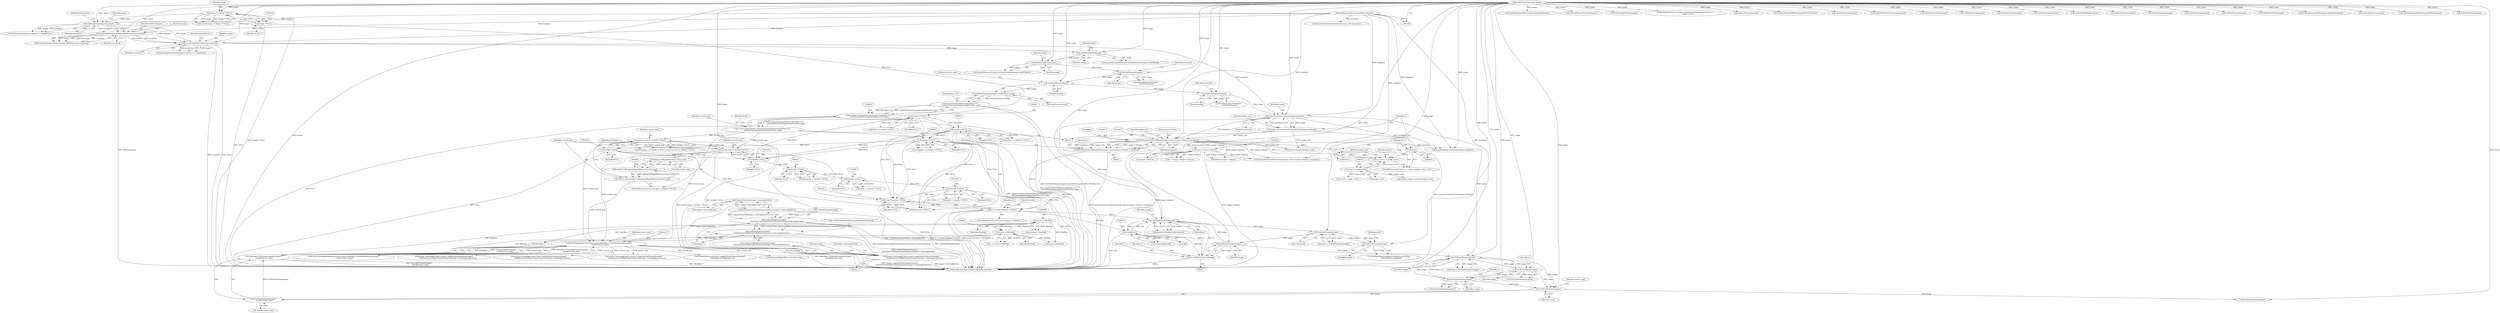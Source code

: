 digraph "0_ImageMagick_76401e172ea3a55182be2b8e2aca4d07270f6da6@array" {
"1000781" [label="(Call,ClampToQuantum(image->colormap[j].blue))"];
"1000766" [label="(Call,image->colormap[j].blue=stretch_map[GetPixelChannels(image)*\n              ScaleQuantumToMap(ClampToQuantum(image->colormap[j].blue))+i])"];
"1000544" [label="(Call,ResetMagickMemory(stretch_map,0,(MaxMap+1)*GetPixelChannels(image)*\n    sizeof(*stretch_map)))"];
"1000247" [label="(Call,stretch_map=(double *) RelinquishMagickMemory(stretch_map))"];
"1000249" [label="(Call,(double *) RelinquishMagickMemory(stretch_map))"];
"1000251" [label="(Call,RelinquishMagickMemory(stretch_map))"];
"1000242" [label="(Call,stretch_map != (double *) NULL)"];
"1000235" [label="(Call,stretch_map == (double *) NULL)"];
"1000202" [label="(Call,stretch_map=(double *) AcquireQuantumMemory(MaxMap+1UL,\n    GetPixelChannels(image)*sizeof(*stretch_map)))"];
"1000204" [label="(Call,(double *) AcquireQuantumMemory(MaxMap+1UL,\n    GetPixelChannels(image)*sizeof(*stretch_map)))"];
"1000206" [label="(Call,AcquireQuantumMemory(MaxMap+1UL,\n    GetPixelChannels(image)*sizeof(*stretch_map)))"];
"1000210" [label="(Call,GetPixelChannels(image)*sizeof(*stretch_map))"];
"1000211" [label="(Call,GetPixelChannels(image))"];
"1000197" [label="(Call,GetPixelChannels(image))"];
"1000183" [label="(Call,GetPixelChannels(image))"];
"1000173" [label="(Call,GetPixelChannels(image))"];
"1000162" [label="(Call,SyncImagePixelCache(image,exception))"];
"1000156" [label="(Call,SetImageColorspace(image,GRAYColorspace,exception))"];
"1000150" [label="(Call,SetImageGray(image,exception))"];
"1000122" [label="(Call,image != (Image *) NULL)"];
"1000107" [label="(MethodParameterIn,Image *image)"];
"1000124" [label="(Call,(Image *) NULL)"];
"1000110" [label="(MethodParameterIn,ExceptionInfo *exception)"];
"1000237" [label="(Call,(double *) NULL)"];
"1000232" [label="(Call,(double *) NULL)"];
"1000226" [label="(Call,(double *) NULL)"];
"1000220" [label="(Call,(double *) NULL)"];
"1000244" [label="(Call,(double *) NULL)"];
"1000547" [label="(Call,(MaxMap+1)*GetPixelChannels(image)*\n    sizeof(*stretch_map))"];
"1000495" [label="(Call,(ssize_t) MaxMap)"];
"1000461" [label="(Call,(ssize_t) MaxMap)"];
"1000551" [label="(Call,GetPixelChannels(image)*\n    sizeof(*stretch_map))"];
"1000552" [label="(Call,GetPixelChannels(image))"];
"1000510" [label="(Call,GetPixelChannels(image))"];
"1000473" [label="(Call,GetPixelChannels(image))"];
"1000434" [label="(Call,GetPixelChannels(image))"];
"1000315" [label="(Call,AcquireVirtualCacheView(image,exception))"];
"1000308" [label="(Call,GetPixelChannels(image))"];
"1000420" [label="(Call,GetPixelChannels(image))"];
"1000389" [label="(Call,GetPixelChannels(image))"];
"1000378" [label="(Call,GetPixelIntensity(image,p))"];
"1000402" [label="(Call,(double) p[i])"];
"1000351" [label="(Call,p == (const Quantum *) NULL)"];
"1000339" [label="(Call,p=GetCacheViewVirtualPixels(image_view,0,y,image->columns,1,exception))"];
"1000341" [label="(Call,GetCacheViewVirtualPixels(image_view,0,y,image->columns,1,exception))"];
"1000313" [label="(Call,image_view=AcquireVirtualCacheView(image,exception))"];
"1000322" [label="(Call,y < (ssize_t) image->rows)"];
"1000329" [label="(Call,y++)"];
"1000319" [label="(Call,y=0)"];
"1000324" [label="(Call,(ssize_t) image->rows)"];
"1000367" [label="(Call,(ssize_t) image->columns)"];
"1000353" [label="(Call,(const Quantum *) NULL)"];
"1000280" [label="(Call,(double *) NULL)"];
"1000268" [label="(Call,(double *) NULL)"];
"1000256" [label="(Call,(double *) NULL)"];
"1000418" [label="(Call,p+=GetPixelChannels(image))"];
"1000412" [label="(Call,GetPixelChannels(image))"];
"1000780" [label="(Call,ScaleQuantumToMap(ClampToQuantum(image->colormap[j].blue)))"];
"1000777" [label="(Call,GetPixelChannels(image)*\n              ScaleQuantumToMap(ClampToQuantum(image->colormap[j].blue)))"];
"1000776" [label="(Call,GetPixelChannels(image)*\n              ScaleQuantumToMap(ClampToQuantum(image->colormap[j].blue))+i)"];
"1000726" [label="(Call,GetPixelChannelOffset(image,GreenPixelChannel))"];
"1000782" [label="(Call,image->colormap[j].blue)"];
"1000321" [label="(Literal,0)"];
"1000473" [label="(Call,GetPixelChannels(image))"];
"1000222" [label="(Identifier,NULL)"];
"1000461" [label="(Call,(ssize_t) MaxMap)"];
"1000312" [label="(Identifier,histogram)"];
"1000421" [label="(Identifier,image)"];
"1000544" [label="(Call,ResetMagickMemory(stretch_map,0,(MaxMap+1)*GetPixelChannels(image)*\n    sizeof(*stretch_map)))"];
"1000183" [label="(Call,GetPixelChannels(image))"];
"1000266" [label="(Call,white != (double *) NULL)"];
"1000373" [label="(Identifier,x)"];
"1000873" [label="(Call,(Quantum *) NULL)"];
"1000219" [label="(Identifier,black)"];
"1000803" [label="(Call,image->colormap[j].alpha=stretch_map[GetPixelChannels(image)*\n              ScaleQuantumToMap(ClampToQuantum(image->colormap[j].alpha))+i])"];
"1000519" [label="(Call,(double) image->columns)"];
"1000235" [label="(Call,stretch_map == (double *) NULL)"];
"1000924" [label="(Call,GetPixelChannelChannel(image,j))"];
"1000369" [label="(Call,image->columns)"];
"1000110" [label="(MethodParameterIn,ExceptionInfo *exception)"];
"1000341" [label="(Call,GetCacheViewVirtualPixels(image_view,0,y,image->columns,1,exception))"];
"1000432" [label="(Call,(ssize_t) GetPixelChannels(image))"];
"1000270" [label="(Identifier,NULL)"];
"1000793" [label="(Call,GetPixelAlphaTraits(image))"];
"1000202" [label="(Call,stretch_map=(double *) AcquireQuantumMemory(MaxMap+1UL,\n    GetPixelChannels(image)*sizeof(*stretch_map)))"];
"1000309" [label="(Identifier,image)"];
"1000760" [label="(Block,)"];
"1000363" [label="(Identifier,x)"];
"1000350" [label="(ControlStructure,if (p == (const Quantum *) NULL))"];
"1000172" [label="(Call,AcquireQuantumMemory(GetPixelChannels(image),sizeof(*black)))"];
"1000211" [label="(Call,GetPixelChannels(image))"];
"1000256" [label="(Call,(double *) NULL)"];
"1000435" [label="(Identifier,image)"];
"1000230" [label="(Call,histogram == (double *) NULL)"];
"1000413" [label="(Identifier,image)"];
"1000692" [label="(Call,image->colormap[j].red=stretch_map[GetPixelChannels(image)*\n              ScaleQuantumToMap(ClampToQuantum(image->colormap[j].red))+i])"];
"1000776" [label="(Call,GetPixelChannels(image)*\n              ScaleQuantumToMap(ClampToQuantum(image->colormap[j].blue))+i)"];
"1000565" [label="(Call,GetPixelChannels(image))"];
"1000981" [label="(Call,SetImageProgress(image,ContrastStretchImageTag,progress++,\n          image->rows))"];
"1000232" [label="(Call,(double *) NULL)"];
"1000781" [label="(Call,ClampToQuantum(image->colormap[j].blue))"];
"1000280" [label="(Call,(double *) NULL)"];
"1000352" [label="(Identifier,p)"];
"1000916" [label="(Call,GetPixelChannels(image))"];
"1000794" [label="(Identifier,image)"];
"1000763" [label="(Call,GetPixelChannelOffset(image,BluePixelChannel))"];
"1000355" [label="(Identifier,NULL)"];
"1000314" [label="(Identifier,image_view)"];
"1000905" [label="(Call,GetPixelChannels(image))"];
"1000374" [label="(Block,)"];
"1000547" [label="(Call,(MaxMap+1)*GetPixelChannels(image)*\n    sizeof(*stretch_map))"];
"1000390" [label="(Identifier,image)"];
"1000258" [label="(Identifier,NULL)"];
"1000412" [label="(Call,GetPixelChannels(image))"];
"1000930" [label="(Call,GetPixelChannelTraits(image,channel))"];
"1000282" [label="(Identifier,NULL)"];
"1000241" [label="(ControlStructure,if (stretch_map != (double *) NULL))"];
"1000239" [label="(Identifier,NULL)"];
"1000331" [label="(Block,)"];
"1000323" [label="(Identifier,y)"];
"1000151" [label="(Identifier,image)"];
"1001020" [label="(MethodReturn,MagickExport MagickBooleanType)"];
"1000121" [label="(Call,assert(image != (Image *) NULL))"];
"1000719" [label="(Call,GetPixelGreenTraits(image))"];
"1000255" [label="(Identifier,histogram)"];
"1000729" [label="(Call,image->colormap[j].green=stretch_map[GetPixelChannels(image)*\n              ScaleQuantumToMap(ClampToQuantum(image->colormap[j].green))+i])"];
"1000404" [label="(Call,p[i])"];
"1000777" [label="(Call,GetPixelChannels(image)*\n              ScaleQuantumToMap(ClampToQuantum(image->colormap[j].blue)))"];
"1000459" [label="(Call,j <= (ssize_t) MaxMap)"];
"1000320" [label="(Identifier,y)"];
"1000962" [label="(Call,SyncCacheViewAuthenticPixels(image_view,exception))"];
"1000419" [label="(Identifier,p)"];
"1000343" [label="(Literal,0)"];
"1000246" [label="(Identifier,NULL)"];
"1000318" [label="(ControlStructure,for (y=0; y < (ssize_t) image->rows; y++))"];
"1000316" [label="(Identifier,image)"];
"1000380" [label="(Identifier,p)"];
"1000348" [label="(Literal,1)"];
"1000493" [label="(Call,j=(ssize_t) MaxMap)"];
"1000387" [label="(Call,(ssize_t) GetPixelChannels(image))"];
"1000324" [label="(Call,(ssize_t) image->rows)"];
"1000322" [label="(Call,y < (ssize_t) image->rows)"];
"1000249" [label="(Call,(double *) RelinquishMagickMemory(stretch_map))"];
"1000774" [label="(Call,stretch_map[GetPixelChannels(image)*\n              ScaleQuantumToMap(ClampToQuantum(image->colormap[j].blue))+i])"];
"1000162" [label="(Call,SyncImagePixelCache(image,exception))"];
"1000111" [label="(Block,)"];
"1000204" [label="(Call,(double *) AcquireQuantumMemory(MaxMap+1UL,\n    GetPixelChannels(image)*sizeof(*stretch_map)))"];
"1000778" [label="(Call,GetPixelChannels(image))"];
"1000497" [label="(Identifier,MaxMap)"];
"1000165" [label="(Identifier,MagickFalse)"];
"1000215" [label="(Identifier,stretch_map)"];
"1000308" [label="(Call,GetPixelChannels(image))"];
"1000164" [label="(Identifier,exception)"];
"1000545" [label="(Identifier,stretch_map)"];
"1000268" [label="(Call,(double *) NULL)"];
"1000163" [label="(Identifier,image)"];
"1000554" [label="(Call,sizeof(*stretch_map))"];
"1000342" [label="(Identifier,image_view)"];
"1000243" [label="(Identifier,stretch_map)"];
"1000835" [label="(Call,AcquireAuthenticCacheView(image,exception))"];
"1000548" [label="(Call,MaxMap+1)"];
"1000177" [label="(Identifier,black)"];
"1000317" [label="(Identifier,exception)"];
"1000149" [label="(Call,SetImageGray(image,exception) != MagickFalse)"];
"1000242" [label="(Call,stretch_map != (double *) NULL)"];
"1000861" [label="(Call,GetCacheViewAuthenticPixels(image_view,0,y,image->columns,1,exception))"];
"1000463" [label="(Identifier,MaxMap)"];
"1000244" [label="(Call,(double *) NULL)"];
"1000546" [label="(Literal,0)"];
"1000402" [label="(Call,(double) p[i])"];
"1000789" [label="(Identifier,i)"];
"1000704" [label="(Call,GetPixelChannels(image))"];
"1000349" [label="(Identifier,exception)"];
"1000423" [label="(Identifier,image_view)"];
"1000411" [label="(Call,GetPixelChannels(image)*ScaleQuantumToMap(\n          ClampToQuantum(pixel)))"];
"1000472" [label="(Call,GetPixelChannels(image)*j)"];
"1000248" [label="(Identifier,stretch_map)"];
"1000254" [label="(Call,histogram != (double *) NULL)"];
"1000510" [label="(Call,GetPixelChannels(image))"];
"1000815" [label="(Call,GetPixelChannels(image))"];
"1000400" [label="(Call,pixel=(double) p[i])"];
"1000174" [label="(Identifier,image)"];
"1000639" [label="(Call,GetPixelChannels(image))"];
"1000158" [label="(Identifier,GRAYColorspace)"];
"1000898" [label="(Call,GetPixelReadMask(image,q))"];
"1000495" [label="(Call,(ssize_t) MaxMap)"];
"1000353" [label="(Call,(const Quantum *) NULL)"];
"1000780" [label="(Call,ScaleQuantumToMap(ClampToQuantum(image->colormap[j].blue)))"];
"1000416" [label="(Identifier,pixel)"];
"1000124" [label="(Call,(Image *) NULL)"];
"1000552" [label="(Call,GetPixelChannels(image))"];
"1000958" [label="(Call,GetPixelChannels(image))"];
"1000340" [label="(Identifier,p)"];
"1000379" [label="(Identifier,image)"];
"1000329" [label="(Call,y++)"];
"1000251" [label="(Call,RelinquishMagickMemory(stretch_map))"];
"1000226" [label="(Call,(double *) NULL)"];
"1000206" [label="(Call,AcquireQuantumMemory(MaxMap+1UL,\n    GetPixelChannels(image)*sizeof(*stretch_map)))"];
"1000330" [label="(Identifier,y)"];
"1000556" [label="(Identifier,stretch_map)"];
"1000511" [label="(Identifier,image)"];
"1000203" [label="(Identifier,stretch_map)"];
"1000236" [label="(Identifier,stretch_map)"];
"1000210" [label="(Call,GetPixelChannels(image)*sizeof(*stretch_map))"];
"1000577" [label="(Call,(ssize_t) MaxMap)"];
"1000278" [label="(Call,black != (double *) NULL)"];
"1000741" [label="(Call,GetPixelChannels(image))"];
"1000607" [label="(Call,GetPixelChannels(image))"];
"1000161" [label="(Call,SyncImagePixelCache(image,exception) == MagickFalse)"];
"1000150" [label="(Call,SetImageGray(image,exception))"];
"1000122" [label="(Call,image != (Image *) NULL)"];
"1000761" [label="(Call,i=GetPixelChannelOffset(image,BluePixelChannel))"];
"1000767" [label="(Call,image->colormap[j].blue)"];
"1000551" [label="(Call,GetPixelChannels(image)*\n    sizeof(*stretch_map))"];
"1000201" [label="(Identifier,histogram)"];
"1000319" [label="(Call,y=0)"];
"1000365" [label="(Call,x < (ssize_t) image->columns)"];
"1000474" [label="(Identifier,image)"];
"1000475" [label="(Identifier,j)"];
"1000509" [label="(Call,GetPixelChannels(image)*j)"];
"1000220" [label="(Call,(double *) NULL)"];
"1000307" [label="(Call,GetPixelChannels(image)*\n    sizeof(*histogram))"];
"1000153" [label="(Identifier,MagickFalse)"];
"1000518" [label="(Call,(double) image->columns*image->rows)"];
"1000197" [label="(Call,GetPixelChannels(image))"];
"1000313" [label="(Call,image_view=AcquireVirtualCacheView(image,exception))"];
"1000766" [label="(Call,image->colormap[j].blue=stretch_map[GetPixelChannels(image)*\n              ScaleQuantumToMap(ClampToQuantum(image->colormap[j].blue))+i])"];
"1000626" [label="(Call,GetPixelChannels(image))"];
"1000844" [label="(Call,(ssize_t) image->rows)"];
"1000157" [label="(Identifier,image)"];
"1000123" [label="(Identifier,image)"];
"1000234" [label="(Identifier,NULL)"];
"1000358" [label="(Identifier,status)"];
"1000107" [label="(MethodParameterIn,Image *image)"];
"1000512" [label="(Identifier,j)"];
"1000682" [label="(Call,GetPixelRedTraits(image))"];
"1000326" [label="(Call,image->rows)"];
"1000252" [label="(Identifier,stretch_map)"];
"1000212" [label="(Identifier,image)"];
"1000187" [label="(Identifier,white)"];
"1000126" [label="(Identifier,NULL)"];
"1000159" [label="(Identifier,exception)"];
"1000378" [label="(Call,GetPixelIntensity(image,p))"];
"1000367" [label="(Call,(ssize_t) image->columns)"];
"1000184" [label="(Identifier,image)"];
"1000345" [label="(Call,image->columns)"];
"1000218" [label="(Call,black == (double *) NULL)"];
"1000207" [label="(Call,MaxMap+1UL)"];
"1000553" [label="(Identifier,image)"];
"1000344" [label="(Identifier,y)"];
"1000420" [label="(Call,GetPixelChannels(image))"];
"1000315" [label="(Call,AcquireVirtualCacheView(image,exception))"];
"1000229" [label="(Call,(histogram == (double *) NULL) || (stretch_map == (double *) NULL))"];
"1000237" [label="(Call,(double *) NULL)"];
"1000800" [label="(Call,GetPixelChannelOffset(image,AlphaPixelChannel))"];
"1000196" [label="(Call,GetPixelChannels(image)*\n    sizeof(*histogram))"];
"1000152" [label="(Identifier,exception)"];
"1000228" [label="(Identifier,NULL)"];
"1000336" [label="(Identifier,status)"];
"1000154" [label="(Call,(void) SetImageColorspace(image,GRAYColorspace,exception))"];
"1000418" [label="(Call,p+=GetPixelChannels(image))"];
"1000944" [label="(Call,ClampToQuantum(stretch_map[GetPixelChannels(image)*\n          ScaleQuantumToMap(q[j])+j]))"];
"1000247" [label="(Call,stretch_map=(double *) RelinquishMagickMemory(stretch_map))"];
"1000173" [label="(Call,GetPixelChannels(image))"];
"1000756" [label="(Call,GetPixelBlueTraits(image))"];
"1000182" [label="(Call,AcquireQuantumMemory(GetPixelChannels(image),sizeof(*white)))"];
"1000689" [label="(Call,GetPixelChannelOffset(image,RedPixelChannel))"];
"1001004" [label="(Call,RelinquishMagickMemory(stretch_map))"];
"1000156" [label="(Call,SetImageColorspace(image,GRAYColorspace,exception))"];
"1000224" [label="(Call,white == (double *) NULL)"];
"1000198" [label="(Identifier,image)"];
"1000949" [label="(Call,GetPixelChannels(image))"];
"1000424" [label="(Call,DestroyCacheView(image_view))"];
"1000339" [label="(Call,p=GetCacheViewVirtualPixels(image_view,0,y,image->columns,1,exception))"];
"1000542" [label="(Call,(void) ResetMagickMemory(stretch_map,0,(MaxMap+1)*GetPixelChannels(image)*\n    sizeof(*stretch_map)))"];
"1000434" [label="(Call,GetPixelChannels(image))"];
"1000213" [label="(Call,sizeof(*stretch_map))"];
"1000389" [label="(Call,GetPixelChannels(image))"];
"1000376" [label="(Call,pixel=GetPixelIntensity(image,p))"];
"1000351" [label="(Call,p == (const Quantum *) NULL)"];
"1000781" -> "1000780"  [label="AST: "];
"1000781" -> "1000782"  [label="CFG: "];
"1000782" -> "1000781"  [label="AST: "];
"1000780" -> "1000781"  [label="CFG: "];
"1000781" -> "1000780"  [label="DDG: image->colormap[j].blue"];
"1000766" -> "1000781"  [label="DDG: image->colormap[j].blue"];
"1000766" -> "1000760"  [label="AST: "];
"1000766" -> "1000774"  [label="CFG: "];
"1000767" -> "1000766"  [label="AST: "];
"1000774" -> "1000766"  [label="AST: "];
"1000794" -> "1000766"  [label="CFG: "];
"1000766" -> "1001020"  [label="DDG: image->colormap[j].blue"];
"1000766" -> "1001020"  [label="DDG: stretch_map[GetPixelChannels(image)*\n              ScaleQuantumToMap(ClampToQuantum(image->colormap[j].blue))+i]"];
"1000544" -> "1000766"  [label="DDG: stretch_map"];
"1000544" -> "1000542"  [label="AST: "];
"1000544" -> "1000547"  [label="CFG: "];
"1000545" -> "1000544"  [label="AST: "];
"1000546" -> "1000544"  [label="AST: "];
"1000547" -> "1000544"  [label="AST: "];
"1000542" -> "1000544"  [label="CFG: "];
"1000544" -> "1001020"  [label="DDG: (MaxMap+1)*GetPixelChannels(image)*\n    sizeof(*stretch_map)"];
"1000544" -> "1000542"  [label="DDG: stretch_map"];
"1000544" -> "1000542"  [label="DDG: 0"];
"1000544" -> "1000542"  [label="DDG: (MaxMap+1)*GetPixelChannels(image)*\n    sizeof(*stretch_map)"];
"1000247" -> "1000544"  [label="DDG: stretch_map"];
"1000235" -> "1000544"  [label="DDG: stretch_map"];
"1000202" -> "1000544"  [label="DDG: stretch_map"];
"1000242" -> "1000544"  [label="DDG: stretch_map"];
"1000547" -> "1000544"  [label="DDG: MaxMap+1"];
"1000547" -> "1000544"  [label="DDG: GetPixelChannels(image)*\n    sizeof(*stretch_map)"];
"1000544" -> "1000692"  [label="DDG: stretch_map"];
"1000544" -> "1000729"  [label="DDG: stretch_map"];
"1000544" -> "1000803"  [label="DDG: stretch_map"];
"1000544" -> "1000944"  [label="DDG: stretch_map"];
"1000544" -> "1001004"  [label="DDG: stretch_map"];
"1000247" -> "1000241"  [label="AST: "];
"1000247" -> "1000249"  [label="CFG: "];
"1000248" -> "1000247"  [label="AST: "];
"1000249" -> "1000247"  [label="AST: "];
"1000255" -> "1000247"  [label="CFG: "];
"1000249" -> "1000247"  [label="DDG: RelinquishMagickMemory(stretch_map)"];
"1000249" -> "1000251"  [label="CFG: "];
"1000250" -> "1000249"  [label="AST: "];
"1000251" -> "1000249"  [label="AST: "];
"1000251" -> "1000249"  [label="DDG: stretch_map"];
"1000251" -> "1000252"  [label="CFG: "];
"1000252" -> "1000251"  [label="AST: "];
"1000242" -> "1000251"  [label="DDG: stretch_map"];
"1000242" -> "1000241"  [label="AST: "];
"1000242" -> "1000244"  [label="CFG: "];
"1000243" -> "1000242"  [label="AST: "];
"1000244" -> "1000242"  [label="AST: "];
"1000248" -> "1000242"  [label="CFG: "];
"1000255" -> "1000242"  [label="CFG: "];
"1000242" -> "1001020"  [label="DDG: stretch_map != (double *) NULL"];
"1000235" -> "1000242"  [label="DDG: stretch_map"];
"1000202" -> "1000242"  [label="DDG: stretch_map"];
"1000244" -> "1000242"  [label="DDG: NULL"];
"1000235" -> "1000229"  [label="AST: "];
"1000235" -> "1000237"  [label="CFG: "];
"1000236" -> "1000235"  [label="AST: "];
"1000237" -> "1000235"  [label="AST: "];
"1000229" -> "1000235"  [label="CFG: "];
"1000235" -> "1001020"  [label="DDG: (double *) NULL"];
"1000235" -> "1000229"  [label="DDG: stretch_map"];
"1000235" -> "1000229"  [label="DDG: (double *) NULL"];
"1000202" -> "1000235"  [label="DDG: stretch_map"];
"1000237" -> "1000235"  [label="DDG: NULL"];
"1000202" -> "1000111"  [label="AST: "];
"1000202" -> "1000204"  [label="CFG: "];
"1000203" -> "1000202"  [label="AST: "];
"1000204" -> "1000202"  [label="AST: "];
"1000219" -> "1000202"  [label="CFG: "];
"1000202" -> "1001020"  [label="DDG: (double *) AcquireQuantumMemory(MaxMap+1UL,\n    GetPixelChannels(image)*sizeof(*stretch_map))"];
"1000204" -> "1000202"  [label="DDG: AcquireQuantumMemory(MaxMap+1UL,\n    GetPixelChannels(image)*sizeof(*stretch_map))"];
"1000204" -> "1000206"  [label="CFG: "];
"1000205" -> "1000204"  [label="AST: "];
"1000206" -> "1000204"  [label="AST: "];
"1000204" -> "1001020"  [label="DDG: AcquireQuantumMemory(MaxMap+1UL,\n    GetPixelChannels(image)*sizeof(*stretch_map))"];
"1000206" -> "1000204"  [label="DDG: MaxMap+1UL"];
"1000206" -> "1000204"  [label="DDG: GetPixelChannels(image)*sizeof(*stretch_map)"];
"1000206" -> "1000210"  [label="CFG: "];
"1000207" -> "1000206"  [label="AST: "];
"1000210" -> "1000206"  [label="AST: "];
"1000206" -> "1001020"  [label="DDG: GetPixelChannels(image)*sizeof(*stretch_map)"];
"1000206" -> "1001020"  [label="DDG: MaxMap+1UL"];
"1000210" -> "1000206"  [label="DDG: GetPixelChannels(image)"];
"1000210" -> "1000213"  [label="CFG: "];
"1000211" -> "1000210"  [label="AST: "];
"1000213" -> "1000210"  [label="AST: "];
"1000211" -> "1000210"  [label="DDG: image"];
"1000211" -> "1000212"  [label="CFG: "];
"1000212" -> "1000211"  [label="AST: "];
"1000215" -> "1000211"  [label="CFG: "];
"1000197" -> "1000211"  [label="DDG: image"];
"1000107" -> "1000211"  [label="DDG: image"];
"1000211" -> "1000308"  [label="DDG: image"];
"1000197" -> "1000196"  [label="AST: "];
"1000197" -> "1000198"  [label="CFG: "];
"1000198" -> "1000197"  [label="AST: "];
"1000201" -> "1000197"  [label="CFG: "];
"1000197" -> "1000196"  [label="DDG: image"];
"1000183" -> "1000197"  [label="DDG: image"];
"1000107" -> "1000197"  [label="DDG: image"];
"1000183" -> "1000182"  [label="AST: "];
"1000183" -> "1000184"  [label="CFG: "];
"1000184" -> "1000183"  [label="AST: "];
"1000187" -> "1000183"  [label="CFG: "];
"1000183" -> "1000182"  [label="DDG: image"];
"1000173" -> "1000183"  [label="DDG: image"];
"1000107" -> "1000183"  [label="DDG: image"];
"1000173" -> "1000172"  [label="AST: "];
"1000173" -> "1000174"  [label="CFG: "];
"1000174" -> "1000173"  [label="AST: "];
"1000177" -> "1000173"  [label="CFG: "];
"1000173" -> "1000172"  [label="DDG: image"];
"1000162" -> "1000173"  [label="DDG: image"];
"1000107" -> "1000173"  [label="DDG: image"];
"1000162" -> "1000161"  [label="AST: "];
"1000162" -> "1000164"  [label="CFG: "];
"1000163" -> "1000162"  [label="AST: "];
"1000164" -> "1000162"  [label="AST: "];
"1000165" -> "1000162"  [label="CFG: "];
"1000162" -> "1001020"  [label="DDG: exception"];
"1000162" -> "1001020"  [label="DDG: image"];
"1000162" -> "1000161"  [label="DDG: image"];
"1000162" -> "1000161"  [label="DDG: exception"];
"1000156" -> "1000162"  [label="DDG: image"];
"1000156" -> "1000162"  [label="DDG: exception"];
"1000150" -> "1000162"  [label="DDG: image"];
"1000150" -> "1000162"  [label="DDG: exception"];
"1000107" -> "1000162"  [label="DDG: image"];
"1000110" -> "1000162"  [label="DDG: exception"];
"1000162" -> "1000315"  [label="DDG: exception"];
"1000156" -> "1000154"  [label="AST: "];
"1000156" -> "1000159"  [label="CFG: "];
"1000157" -> "1000156"  [label="AST: "];
"1000158" -> "1000156"  [label="AST: "];
"1000159" -> "1000156"  [label="AST: "];
"1000154" -> "1000156"  [label="CFG: "];
"1000156" -> "1001020"  [label="DDG: GRAYColorspace"];
"1000156" -> "1000154"  [label="DDG: image"];
"1000156" -> "1000154"  [label="DDG: GRAYColorspace"];
"1000156" -> "1000154"  [label="DDG: exception"];
"1000150" -> "1000156"  [label="DDG: image"];
"1000150" -> "1000156"  [label="DDG: exception"];
"1000107" -> "1000156"  [label="DDG: image"];
"1000110" -> "1000156"  [label="DDG: exception"];
"1000150" -> "1000149"  [label="AST: "];
"1000150" -> "1000152"  [label="CFG: "];
"1000151" -> "1000150"  [label="AST: "];
"1000152" -> "1000150"  [label="AST: "];
"1000153" -> "1000150"  [label="CFG: "];
"1000150" -> "1000149"  [label="DDG: image"];
"1000150" -> "1000149"  [label="DDG: exception"];
"1000122" -> "1000150"  [label="DDG: image"];
"1000107" -> "1000150"  [label="DDG: image"];
"1000110" -> "1000150"  [label="DDG: exception"];
"1000122" -> "1000121"  [label="AST: "];
"1000122" -> "1000124"  [label="CFG: "];
"1000123" -> "1000122"  [label="AST: "];
"1000124" -> "1000122"  [label="AST: "];
"1000121" -> "1000122"  [label="CFG: "];
"1000122" -> "1001020"  [label="DDG: (Image *) NULL"];
"1000122" -> "1000121"  [label="DDG: image"];
"1000122" -> "1000121"  [label="DDG: (Image *) NULL"];
"1000107" -> "1000122"  [label="DDG: image"];
"1000124" -> "1000122"  [label="DDG: NULL"];
"1000107" -> "1000106"  [label="AST: "];
"1000107" -> "1001020"  [label="DDG: image"];
"1000107" -> "1000308"  [label="DDG: image"];
"1000107" -> "1000315"  [label="DDG: image"];
"1000107" -> "1000378"  [label="DDG: image"];
"1000107" -> "1000389"  [label="DDG: image"];
"1000107" -> "1000412"  [label="DDG: image"];
"1000107" -> "1000420"  [label="DDG: image"];
"1000107" -> "1000434"  [label="DDG: image"];
"1000107" -> "1000473"  [label="DDG: image"];
"1000107" -> "1000510"  [label="DDG: image"];
"1000107" -> "1000552"  [label="DDG: image"];
"1000107" -> "1000565"  [label="DDG: image"];
"1000107" -> "1000607"  [label="DDG: image"];
"1000107" -> "1000626"  [label="DDG: image"];
"1000107" -> "1000639"  [label="DDG: image"];
"1000107" -> "1000682"  [label="DDG: image"];
"1000107" -> "1000689"  [label="DDG: image"];
"1000107" -> "1000704"  [label="DDG: image"];
"1000107" -> "1000719"  [label="DDG: image"];
"1000107" -> "1000726"  [label="DDG: image"];
"1000107" -> "1000741"  [label="DDG: image"];
"1000107" -> "1000756"  [label="DDG: image"];
"1000107" -> "1000763"  [label="DDG: image"];
"1000107" -> "1000778"  [label="DDG: image"];
"1000107" -> "1000793"  [label="DDG: image"];
"1000107" -> "1000800"  [label="DDG: image"];
"1000107" -> "1000815"  [label="DDG: image"];
"1000107" -> "1000835"  [label="DDG: image"];
"1000107" -> "1000898"  [label="DDG: image"];
"1000107" -> "1000905"  [label="DDG: image"];
"1000107" -> "1000916"  [label="DDG: image"];
"1000107" -> "1000924"  [label="DDG: image"];
"1000107" -> "1000930"  [label="DDG: image"];
"1000107" -> "1000949"  [label="DDG: image"];
"1000107" -> "1000958"  [label="DDG: image"];
"1000107" -> "1000981"  [label="DDG: image"];
"1000124" -> "1000126"  [label="CFG: "];
"1000125" -> "1000124"  [label="AST: "];
"1000126" -> "1000124"  [label="AST: "];
"1000124" -> "1001020"  [label="DDG: NULL"];
"1000124" -> "1000220"  [label="DDG: NULL"];
"1000110" -> "1000106"  [label="AST: "];
"1000110" -> "1001020"  [label="DDG: exception"];
"1000110" -> "1000315"  [label="DDG: exception"];
"1000110" -> "1000341"  [label="DDG: exception"];
"1000110" -> "1000835"  [label="DDG: exception"];
"1000110" -> "1000861"  [label="DDG: exception"];
"1000110" -> "1000962"  [label="DDG: exception"];
"1000237" -> "1000239"  [label="CFG: "];
"1000238" -> "1000237"  [label="AST: "];
"1000239" -> "1000237"  [label="AST: "];
"1000237" -> "1001020"  [label="DDG: NULL"];
"1000232" -> "1000237"  [label="DDG: NULL"];
"1000237" -> "1000244"  [label="DDG: NULL"];
"1000237" -> "1000353"  [label="DDG: NULL"];
"1000237" -> "1000873"  [label="DDG: NULL"];
"1000232" -> "1000230"  [label="AST: "];
"1000232" -> "1000234"  [label="CFG: "];
"1000233" -> "1000232"  [label="AST: "];
"1000234" -> "1000232"  [label="AST: "];
"1000230" -> "1000232"  [label="CFG: "];
"1000232" -> "1001020"  [label="DDG: NULL"];
"1000232" -> "1000230"  [label="DDG: NULL"];
"1000226" -> "1000232"  [label="DDG: NULL"];
"1000232" -> "1000244"  [label="DDG: NULL"];
"1000232" -> "1000353"  [label="DDG: NULL"];
"1000232" -> "1000873"  [label="DDG: NULL"];
"1000226" -> "1000224"  [label="AST: "];
"1000226" -> "1000228"  [label="CFG: "];
"1000227" -> "1000226"  [label="AST: "];
"1000228" -> "1000226"  [label="AST: "];
"1000224" -> "1000226"  [label="CFG: "];
"1000226" -> "1001020"  [label="DDG: NULL"];
"1000226" -> "1000224"  [label="DDG: NULL"];
"1000220" -> "1000226"  [label="DDG: NULL"];
"1000226" -> "1000244"  [label="DDG: NULL"];
"1000226" -> "1000353"  [label="DDG: NULL"];
"1000226" -> "1000873"  [label="DDG: NULL"];
"1000220" -> "1000218"  [label="AST: "];
"1000220" -> "1000222"  [label="CFG: "];
"1000221" -> "1000220"  [label="AST: "];
"1000222" -> "1000220"  [label="AST: "];
"1000218" -> "1000220"  [label="CFG: "];
"1000220" -> "1001020"  [label="DDG: NULL"];
"1000220" -> "1000218"  [label="DDG: NULL"];
"1000220" -> "1000244"  [label="DDG: NULL"];
"1000220" -> "1000353"  [label="DDG: NULL"];
"1000220" -> "1000873"  [label="DDG: NULL"];
"1000244" -> "1000246"  [label="CFG: "];
"1000245" -> "1000244"  [label="AST: "];
"1000246" -> "1000244"  [label="AST: "];
"1000244" -> "1000256"  [label="DDG: NULL"];
"1000547" -> "1000551"  [label="CFG: "];
"1000548" -> "1000547"  [label="AST: "];
"1000551" -> "1000547"  [label="AST: "];
"1000547" -> "1001020"  [label="DDG: MaxMap+1"];
"1000547" -> "1001020"  [label="DDG: GetPixelChannels(image)*\n    sizeof(*stretch_map)"];
"1000495" -> "1000547"  [label="DDG: MaxMap"];
"1000461" -> "1000547"  [label="DDG: MaxMap"];
"1000551" -> "1000547"  [label="DDG: GetPixelChannels(image)"];
"1000495" -> "1000493"  [label="AST: "];
"1000495" -> "1000497"  [label="CFG: "];
"1000496" -> "1000495"  [label="AST: "];
"1000497" -> "1000495"  [label="AST: "];
"1000493" -> "1000495"  [label="CFG: "];
"1000495" -> "1000461"  [label="DDG: MaxMap"];
"1000495" -> "1000493"  [label="DDG: MaxMap"];
"1000461" -> "1000495"  [label="DDG: MaxMap"];
"1000495" -> "1000548"  [label="DDG: MaxMap"];
"1000495" -> "1000577"  [label="DDG: MaxMap"];
"1000461" -> "1000459"  [label="AST: "];
"1000461" -> "1000463"  [label="CFG: "];
"1000462" -> "1000461"  [label="AST: "];
"1000463" -> "1000461"  [label="AST: "];
"1000459" -> "1000461"  [label="CFG: "];
"1000461" -> "1000459"  [label="DDG: MaxMap"];
"1000461" -> "1000548"  [label="DDG: MaxMap"];
"1000461" -> "1000577"  [label="DDG: MaxMap"];
"1000551" -> "1000554"  [label="CFG: "];
"1000552" -> "1000551"  [label="AST: "];
"1000554" -> "1000551"  [label="AST: "];
"1000552" -> "1000551"  [label="DDG: image"];
"1000552" -> "1000553"  [label="CFG: "];
"1000553" -> "1000552"  [label="AST: "];
"1000556" -> "1000552"  [label="CFG: "];
"1000510" -> "1000552"  [label="DDG: image"];
"1000473" -> "1000552"  [label="DDG: image"];
"1000434" -> "1000552"  [label="DDG: image"];
"1000552" -> "1000565"  [label="DDG: image"];
"1000510" -> "1000509"  [label="AST: "];
"1000510" -> "1000511"  [label="CFG: "];
"1000511" -> "1000510"  [label="AST: "];
"1000512" -> "1000510"  [label="CFG: "];
"1000510" -> "1000434"  [label="DDG: image"];
"1000510" -> "1000509"  [label="DDG: image"];
"1000473" -> "1000510"  [label="DDG: image"];
"1000434" -> "1000510"  [label="DDG: image"];
"1000473" -> "1000472"  [label="AST: "];
"1000473" -> "1000474"  [label="CFG: "];
"1000474" -> "1000473"  [label="AST: "];
"1000475" -> "1000473"  [label="CFG: "];
"1000473" -> "1000434"  [label="DDG: image"];
"1000473" -> "1000472"  [label="DDG: image"];
"1000434" -> "1000473"  [label="DDG: image"];
"1000434" -> "1000432"  [label="AST: "];
"1000434" -> "1000435"  [label="CFG: "];
"1000435" -> "1000434"  [label="AST: "];
"1000432" -> "1000434"  [label="CFG: "];
"1000434" -> "1000432"  [label="DDG: image"];
"1000315" -> "1000434"  [label="DDG: image"];
"1000420" -> "1000434"  [label="DDG: image"];
"1000315" -> "1000313"  [label="AST: "];
"1000315" -> "1000317"  [label="CFG: "];
"1000316" -> "1000315"  [label="AST: "];
"1000317" -> "1000315"  [label="AST: "];
"1000313" -> "1000315"  [label="CFG: "];
"1000315" -> "1000313"  [label="DDG: image"];
"1000315" -> "1000313"  [label="DDG: exception"];
"1000308" -> "1000315"  [label="DDG: image"];
"1000315" -> "1000341"  [label="DDG: exception"];
"1000315" -> "1000378"  [label="DDG: image"];
"1000315" -> "1000835"  [label="DDG: exception"];
"1000308" -> "1000307"  [label="AST: "];
"1000308" -> "1000309"  [label="CFG: "];
"1000309" -> "1000308"  [label="AST: "];
"1000312" -> "1000308"  [label="CFG: "];
"1000308" -> "1000307"  [label="DDG: image"];
"1000420" -> "1000418"  [label="AST: "];
"1000420" -> "1000421"  [label="CFG: "];
"1000421" -> "1000420"  [label="AST: "];
"1000418" -> "1000420"  [label="CFG: "];
"1000420" -> "1000378"  [label="DDG: image"];
"1000420" -> "1000418"  [label="DDG: image"];
"1000389" -> "1000420"  [label="DDG: image"];
"1000389" -> "1000387"  [label="AST: "];
"1000389" -> "1000390"  [label="CFG: "];
"1000390" -> "1000389"  [label="AST: "];
"1000387" -> "1000389"  [label="CFG: "];
"1000389" -> "1000387"  [label="DDG: image"];
"1000378" -> "1000389"  [label="DDG: image"];
"1000412" -> "1000389"  [label="DDG: image"];
"1000389" -> "1000412"  [label="DDG: image"];
"1000378" -> "1000376"  [label="AST: "];
"1000378" -> "1000380"  [label="CFG: "];
"1000379" -> "1000378"  [label="AST: "];
"1000380" -> "1000378"  [label="AST: "];
"1000376" -> "1000378"  [label="CFG: "];
"1000378" -> "1000376"  [label="DDG: image"];
"1000378" -> "1000376"  [label="DDG: p"];
"1000402" -> "1000378"  [label="DDG: p[i]"];
"1000351" -> "1000378"  [label="DDG: p"];
"1000418" -> "1000378"  [label="DDG: p"];
"1000378" -> "1000402"  [label="DDG: p"];
"1000378" -> "1000418"  [label="DDG: p"];
"1000402" -> "1000400"  [label="AST: "];
"1000402" -> "1000404"  [label="CFG: "];
"1000403" -> "1000402"  [label="AST: "];
"1000404" -> "1000402"  [label="AST: "];
"1000400" -> "1000402"  [label="CFG: "];
"1000402" -> "1001020"  [label="DDG: p[i]"];
"1000402" -> "1000351"  [label="DDG: p[i]"];
"1000402" -> "1000400"  [label="DDG: p[i]"];
"1000402" -> "1000418"  [label="DDG: p[i]"];
"1000351" -> "1000350"  [label="AST: "];
"1000351" -> "1000353"  [label="CFG: "];
"1000352" -> "1000351"  [label="AST: "];
"1000353" -> "1000351"  [label="AST: "];
"1000358" -> "1000351"  [label="CFG: "];
"1000363" -> "1000351"  [label="CFG: "];
"1000351" -> "1001020"  [label="DDG: p == (const Quantum *) NULL"];
"1000351" -> "1001020"  [label="DDG: (const Quantum *) NULL"];
"1000351" -> "1001020"  [label="DDG: p"];
"1000339" -> "1000351"  [label="DDG: p"];
"1000353" -> "1000351"  [label="DDG: NULL"];
"1000339" -> "1000331"  [label="AST: "];
"1000339" -> "1000341"  [label="CFG: "];
"1000340" -> "1000339"  [label="AST: "];
"1000341" -> "1000339"  [label="AST: "];
"1000352" -> "1000339"  [label="CFG: "];
"1000339" -> "1001020"  [label="DDG: GetCacheViewVirtualPixels(image_view,0,y,image->columns,1,exception)"];
"1000341" -> "1000339"  [label="DDG: 0"];
"1000341" -> "1000339"  [label="DDG: exception"];
"1000341" -> "1000339"  [label="DDG: image_view"];
"1000341" -> "1000339"  [label="DDG: y"];
"1000341" -> "1000339"  [label="DDG: 1"];
"1000341" -> "1000339"  [label="DDG: image->columns"];
"1000341" -> "1000349"  [label="CFG: "];
"1000342" -> "1000341"  [label="AST: "];
"1000343" -> "1000341"  [label="AST: "];
"1000344" -> "1000341"  [label="AST: "];
"1000345" -> "1000341"  [label="AST: "];
"1000348" -> "1000341"  [label="AST: "];
"1000349" -> "1000341"  [label="AST: "];
"1000341" -> "1001020"  [label="DDG: image->columns"];
"1000341" -> "1000329"  [label="DDG: y"];
"1000313" -> "1000341"  [label="DDG: image_view"];
"1000322" -> "1000341"  [label="DDG: y"];
"1000367" -> "1000341"  [label="DDG: image->columns"];
"1000341" -> "1000367"  [label="DDG: image->columns"];
"1000341" -> "1000424"  [label="DDG: image_view"];
"1000341" -> "1000519"  [label="DDG: image->columns"];
"1000341" -> "1000835"  [label="DDG: exception"];
"1000341" -> "1000861"  [label="DDG: image->columns"];
"1000313" -> "1000111"  [label="AST: "];
"1000314" -> "1000313"  [label="AST: "];
"1000320" -> "1000313"  [label="CFG: "];
"1000313" -> "1001020"  [label="DDG: AcquireVirtualCacheView(image,exception)"];
"1000313" -> "1000424"  [label="DDG: image_view"];
"1000322" -> "1000318"  [label="AST: "];
"1000322" -> "1000324"  [label="CFG: "];
"1000323" -> "1000322"  [label="AST: "];
"1000324" -> "1000322"  [label="AST: "];
"1000336" -> "1000322"  [label="CFG: "];
"1000423" -> "1000322"  [label="CFG: "];
"1000329" -> "1000322"  [label="DDG: y"];
"1000319" -> "1000322"  [label="DDG: y"];
"1000324" -> "1000322"  [label="DDG: image->rows"];
"1000322" -> "1000329"  [label="DDG: y"];
"1000329" -> "1000318"  [label="AST: "];
"1000329" -> "1000330"  [label="CFG: "];
"1000330" -> "1000329"  [label="AST: "];
"1000323" -> "1000329"  [label="CFG: "];
"1000319" -> "1000318"  [label="AST: "];
"1000319" -> "1000321"  [label="CFG: "];
"1000320" -> "1000319"  [label="AST: "];
"1000321" -> "1000319"  [label="AST: "];
"1000323" -> "1000319"  [label="CFG: "];
"1000324" -> "1000326"  [label="CFG: "];
"1000325" -> "1000324"  [label="AST: "];
"1000326" -> "1000324"  [label="AST: "];
"1000324" -> "1000518"  [label="DDG: image->rows"];
"1000324" -> "1000844"  [label="DDG: image->rows"];
"1000367" -> "1000365"  [label="AST: "];
"1000367" -> "1000369"  [label="CFG: "];
"1000368" -> "1000367"  [label="AST: "];
"1000369" -> "1000367"  [label="AST: "];
"1000365" -> "1000367"  [label="CFG: "];
"1000367" -> "1001020"  [label="DDG: image->columns"];
"1000367" -> "1000365"  [label="DDG: image->columns"];
"1000367" -> "1000519"  [label="DDG: image->columns"];
"1000367" -> "1000861"  [label="DDG: image->columns"];
"1000353" -> "1000355"  [label="CFG: "];
"1000354" -> "1000353"  [label="AST: "];
"1000355" -> "1000353"  [label="AST: "];
"1000353" -> "1001020"  [label="DDG: NULL"];
"1000280" -> "1000353"  [label="DDG: NULL"];
"1000353" -> "1000873"  [label="DDG: NULL"];
"1000280" -> "1000278"  [label="AST: "];
"1000280" -> "1000282"  [label="CFG: "];
"1000281" -> "1000280"  [label="AST: "];
"1000282" -> "1000280"  [label="AST: "];
"1000278" -> "1000280"  [label="CFG: "];
"1000280" -> "1001020"  [label="DDG: NULL"];
"1000280" -> "1000278"  [label="DDG: NULL"];
"1000268" -> "1000280"  [label="DDG: NULL"];
"1000280" -> "1000873"  [label="DDG: NULL"];
"1000268" -> "1000266"  [label="AST: "];
"1000268" -> "1000270"  [label="CFG: "];
"1000269" -> "1000268"  [label="AST: "];
"1000270" -> "1000268"  [label="AST: "];
"1000266" -> "1000268"  [label="CFG: "];
"1000268" -> "1000266"  [label="DDG: NULL"];
"1000256" -> "1000268"  [label="DDG: NULL"];
"1000256" -> "1000254"  [label="AST: "];
"1000256" -> "1000258"  [label="CFG: "];
"1000257" -> "1000256"  [label="AST: "];
"1000258" -> "1000256"  [label="AST: "];
"1000254" -> "1000256"  [label="CFG: "];
"1000256" -> "1000254"  [label="DDG: NULL"];
"1000418" -> "1000374"  [label="AST: "];
"1000419" -> "1000418"  [label="AST: "];
"1000373" -> "1000418"  [label="CFG: "];
"1000418" -> "1001020"  [label="DDG: p"];
"1000412" -> "1000411"  [label="AST: "];
"1000412" -> "1000413"  [label="CFG: "];
"1000413" -> "1000412"  [label="AST: "];
"1000416" -> "1000412"  [label="CFG: "];
"1000412" -> "1000411"  [label="DDG: image"];
"1000780" -> "1000777"  [label="AST: "];
"1000777" -> "1000780"  [label="CFG: "];
"1000780" -> "1001020"  [label="DDG: ClampToQuantum(image->colormap[j].blue)"];
"1000780" -> "1000777"  [label="DDG: ClampToQuantum(image->colormap[j].blue)"];
"1000777" -> "1000776"  [label="AST: "];
"1000778" -> "1000777"  [label="AST: "];
"1000789" -> "1000777"  [label="CFG: "];
"1000777" -> "1001020"  [label="DDG: ScaleQuantumToMap(ClampToQuantum(image->colormap[j].blue))"];
"1000777" -> "1001020"  [label="DDG: GetPixelChannels(image)"];
"1000777" -> "1000776"  [label="DDG: GetPixelChannels(image)"];
"1000777" -> "1000776"  [label="DDG: ScaleQuantumToMap(ClampToQuantum(image->colormap[j].blue))"];
"1000778" -> "1000777"  [label="DDG: image"];
"1000776" -> "1000774"  [label="AST: "];
"1000776" -> "1000789"  [label="CFG: "];
"1000789" -> "1000776"  [label="AST: "];
"1000774" -> "1000776"  [label="CFG: "];
"1000776" -> "1001020"  [label="DDG: i"];
"1000776" -> "1001020"  [label="DDG: GetPixelChannels(image)*\n              ScaleQuantumToMap(ClampToQuantum(image->colormap[j].blue))"];
"1000761" -> "1000776"  [label="DDG: i"];
}
